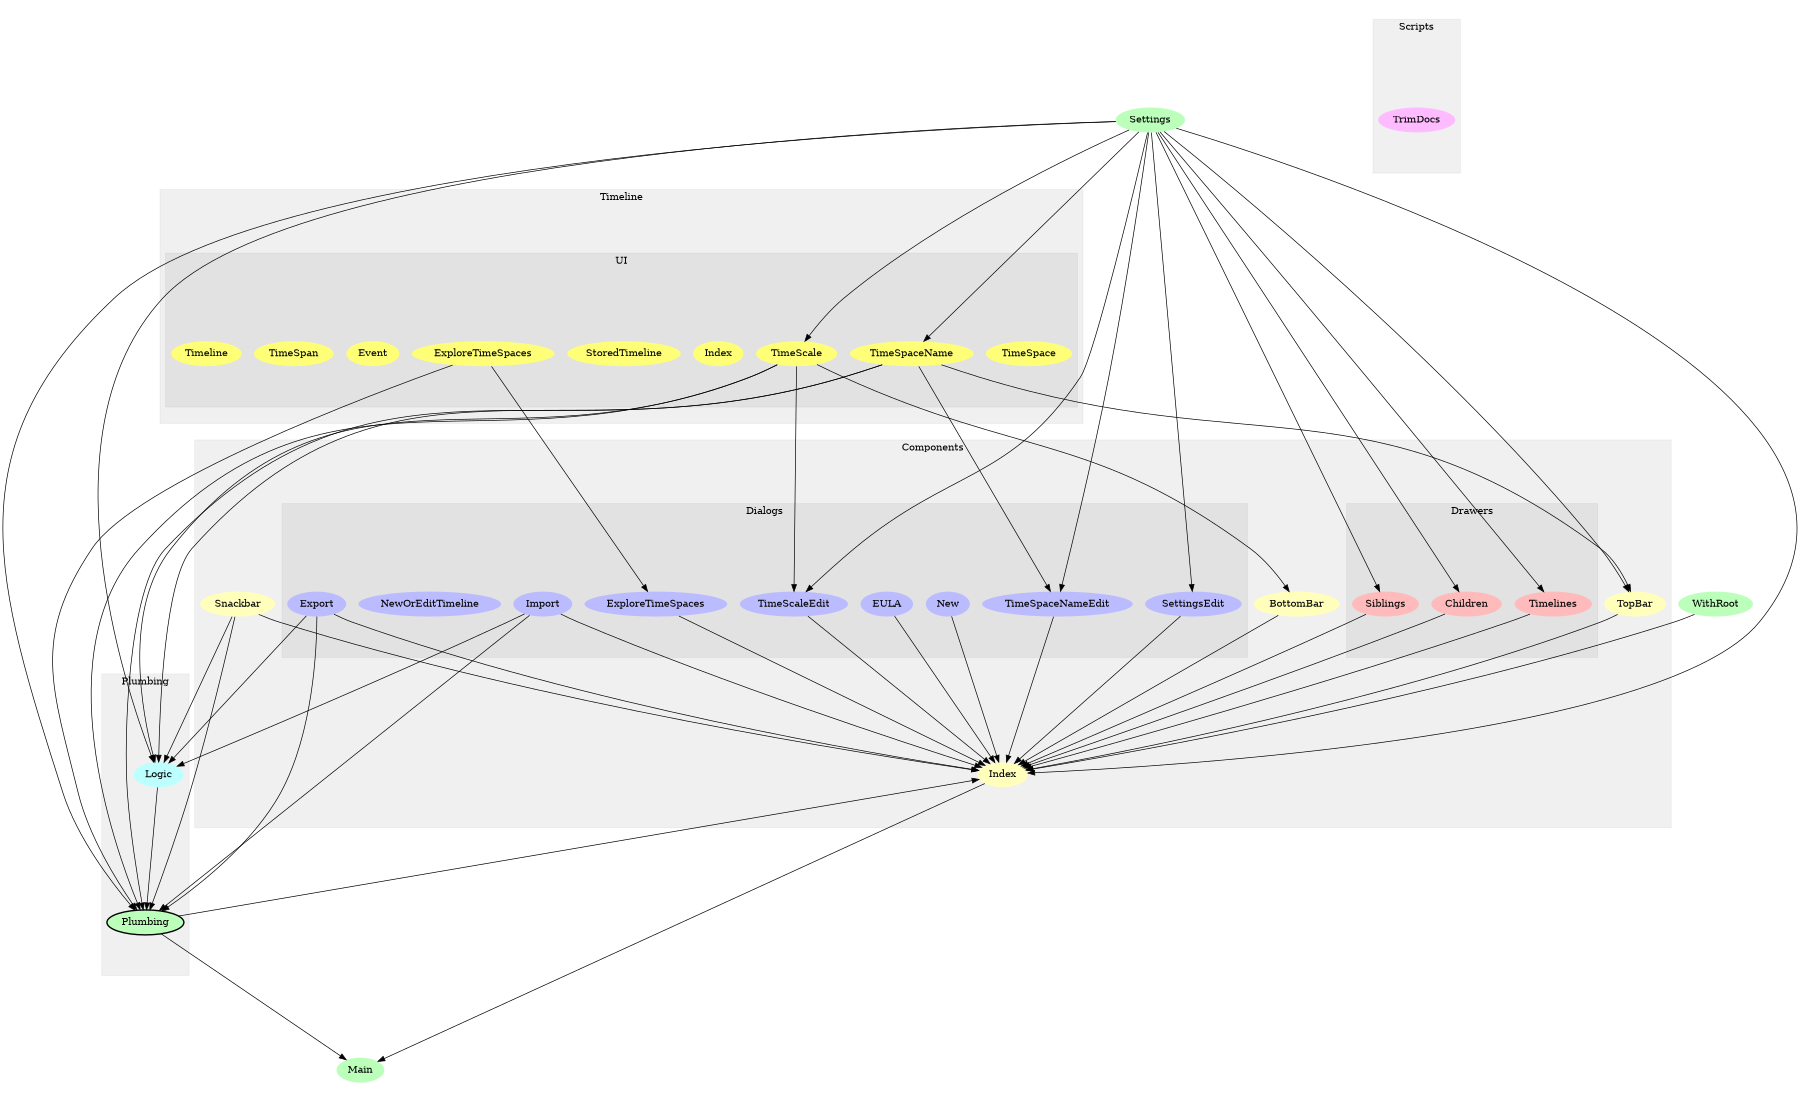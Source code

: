 digraph Modules {
size="12,8";
ratio="fill";
u16[label="Settings",style="filled",fillcolor="#bbffbb",penwidth="0"];
u18[label="Main",style="filled",fillcolor="#bbffbb",penwidth="0"];
u29[label="WithRoot",style="filled",fillcolor="#bbffbb",penwidth="0"];
subgraph cluster_0 {
label="Components";
color="#0000000F";
style="filled";
u0[label="BottomBar",style="filled",fillcolor="#ffffbb",penwidth="0"];
u10[label="TopBar",style="filled",fillcolor="#ffffbb",penwidth="0"];
u11[label="Index",style="filled",fillcolor="#ffffbb",penwidth="0"];
u12[label="Snackbar",style="filled",fillcolor="#ffffbb",penwidth="0"];
subgraph cluster_1 {
label="Dialogs";
color="#0000000F";
style="filled";
u1[label="EULA",style="filled",fillcolor="#bbbbff",penwidth="0"];
u2[label="Import",style="filled",fillcolor="#bbbbff",penwidth="0"];
u3[label="ExploreTimeSpaces",style="filled",fillcolor="#bbbbff",penwidth="0"];
u4[label="SettingsEdit",style="filled",fillcolor="#bbbbff",penwidth="0"];
u5[label="TimeScaleEdit",style="filled",fillcolor="#bbbbff",penwidth="0"];
u6[label="TimeSpaceNameEdit",style="filled",fillcolor="#bbbbff",penwidth="0"];
u7[label="Export",style="filled",fillcolor="#bbbbff",penwidth="0"];
u8[label="NewOrEditTimeline",style="filled",fillcolor="#bbbbff",penwidth="0"];
u9[label="New",style="filled",fillcolor="#bbbbff",penwidth="0"];

}
subgraph cluster_2 {
label="Drawers";
color="#0000000F";
style="filled";
u13[label="Siblings",style="filled",fillcolor="#ffbbbb",penwidth="0"];
u14[label="Children",style="filled",fillcolor="#ffbbbb",penwidth="0"];
u15[label="Timelines",style="filled",fillcolor="#ffbbbb",penwidth="0"];

}

}
subgraph cluster_3 {
label="Plumbing";
color="#0000000F";
style="filled";
u17[label="Plumbing",style="filled,bold",fillcolor="#bbffbb"];
u28[label="Logic",style="filled",fillcolor="#bbffff",penwidth="0"];

}
subgraph cluster_4 {
label="Scripts";
color="#0000000F";
style="filled";
u30[label="TrimDocs",style="filled",fillcolor="#ffbbff",penwidth="0"];

}
subgraph cluster_5 {
label="Timeline";
color="#0000000F";
style="filled";
subgraph cluster_6 {
label="UI";
color="#0000000F";
style="filled";
u19[label="TimeSpace",style="filled",fillcolor="#ffff77",penwidth="0"];
u20[label="ExploreTimeSpaces",style="filled",fillcolor="#ffff77",penwidth="0"];
u21[label="TimeScale",style="filled",fillcolor="#ffff77",penwidth="0"];
u22[label="Index",style="filled",fillcolor="#ffff77",penwidth="0"];
u23[label="StoredTimeline",style="filled",fillcolor="#ffff77",penwidth="0"];
u24[label="TimeSpaceName",style="filled",fillcolor="#ffff77",penwidth="0"];
u25[label="Event",style="filled",fillcolor="#ffff77",penwidth="0"];
u26[label="TimeSpan",style="filled",fillcolor="#ffff77",penwidth="0"];
u27[label="Timeline",style="filled",fillcolor="#ffff77",penwidth="0"];

}

}
u21 -> u0;
u20 -> u3;
u16 -> u4;
u16 -> u5;
u21 -> u5;
u16 -> u6;
u24 -> u6;
u16 -> u10;
u24 -> u10;
u0 -> u11;
u1 -> u11;
u2 -> u11;
u3 -> u11;
u4 -> u11;
u5 -> u11;
u6 -> u11;
u7 -> u11;
u9 -> u11;
u10 -> u11;
u12 -> u11;
u13 -> u11;
u14 -> u11;
u15 -> u11;
u16 -> u11;
u17 -> u11;
u29 -> u11;
u16 -> u13;
u16 -> u14;
u16 -> u15;
u2 -> u17;
u7 -> u17;
u12 -> u17;
u16 -> u17;
u20 -> u17;
u21 -> u17;
u24 -> u17;
u28 -> u17;
u11 -> u18;
u17 -> u18;
u16 -> u21;
u16 -> u24;
u2 -> u28;
u7 -> u28;
u12 -> u28;
u16 -> u28;
u21 -> u28;
u24 -> u28;

}
